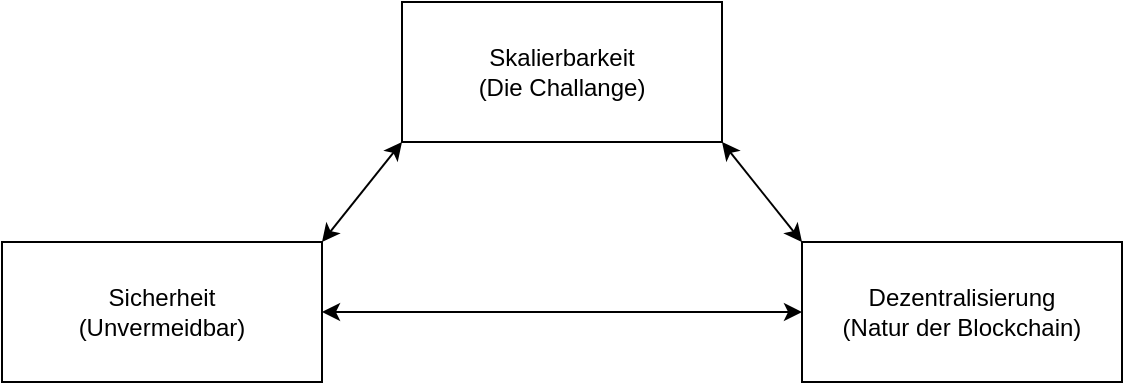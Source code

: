 <mxfile version="21.0.2" type="embed">
    <diagram id="CaqsmuGY7rqnGS4--8W8" name="Page-1">
        <mxGraphModel dx="991" dy="765" grid="1" gridSize="10" guides="1" tooltips="1" connect="1" arrows="1" fold="1" page="1" pageScale="1" pageWidth="827" pageHeight="1169" math="0" shadow="0">
            <root>
                <mxCell id="0"/>
                <mxCell id="1" parent="0"/>
                <mxCell id="6" style="edgeStyle=none;html=1;exitX=1;exitY=1;exitDx=0;exitDy=0;entryX=0;entryY=0;entryDx=0;entryDy=0;startArrow=classic;startFill=1;" edge="1" parent="1" source="2" target="4">
                    <mxGeometry relative="1" as="geometry"/>
                </mxCell>
                <mxCell id="2" value="Skalierbarkeit&lt;br&gt;(Die Challange)" style="rounded=0;whiteSpace=wrap;html=1;" vertex="1" parent="1">
                    <mxGeometry x="320" y="180" width="160" height="70" as="geometry"/>
                </mxCell>
                <mxCell id="5" style="edgeStyle=none;html=1;exitX=1;exitY=0;exitDx=0;exitDy=0;entryX=0;entryY=1;entryDx=0;entryDy=0;startArrow=classic;startFill=1;" edge="1" parent="1" source="3" target="2">
                    <mxGeometry relative="1" as="geometry"/>
                </mxCell>
                <mxCell id="7" style="edgeStyle=none;html=1;exitX=1;exitY=0.5;exitDx=0;exitDy=0;startArrow=classic;startFill=1;" edge="1" parent="1" source="3" target="4">
                    <mxGeometry relative="1" as="geometry"/>
                </mxCell>
                <mxCell id="3" value="Sicherheit&lt;br&gt;(Unvermeidbar)" style="rounded=0;whiteSpace=wrap;html=1;" vertex="1" parent="1">
                    <mxGeometry x="120" y="300" width="160" height="70" as="geometry"/>
                </mxCell>
                <mxCell id="4" value="Dezentralisierung&lt;br&gt;(Natur der Blockchain)" style="rounded=0;whiteSpace=wrap;html=1;" vertex="1" parent="1">
                    <mxGeometry x="520" y="300" width="160" height="70" as="geometry"/>
                </mxCell>
            </root>
        </mxGraphModel>
    </diagram>
</mxfile>